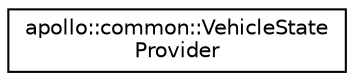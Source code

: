 digraph "Graphical Class Hierarchy"
{
  edge [fontname="Helvetica",fontsize="10",labelfontname="Helvetica",labelfontsize="10"];
  node [fontname="Helvetica",fontsize="10",shape=record];
  rankdir="LR";
  Node1 [label="apollo::common::VehicleState\lProvider",height=0.2,width=0.4,color="black", fillcolor="white", style="filled",URL="$classapollo_1_1common_1_1VehicleStateProvider.html",tooltip="The class of vehicle state. It includes basic information and computation about the state of the vehi..."];
}
